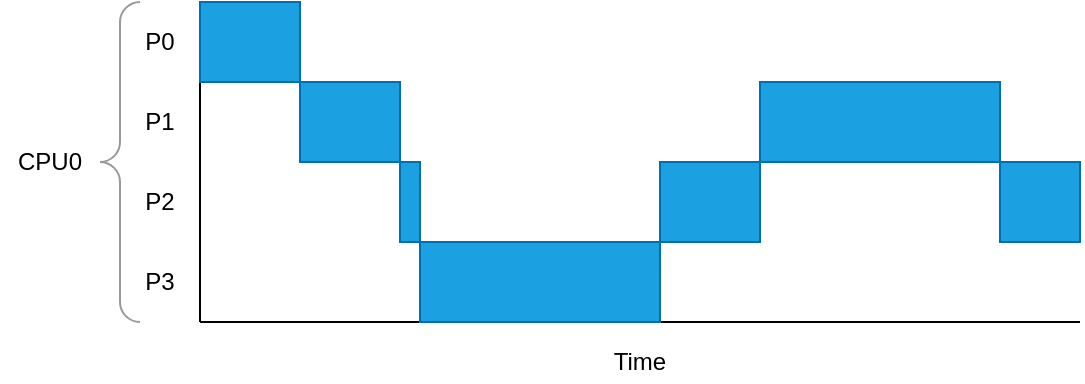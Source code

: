 <mxfile>
    <diagram id="Wq9YU_Hmi8W3u1WJKYqs" name="Page-1">
        <mxGraphModel dx="1181" dy="1290" grid="1" gridSize="10" guides="1" tooltips="1" connect="1" arrows="1" fold="1" page="1" pageScale="1" pageWidth="850" pageHeight="1100" math="0" shadow="0">
            <root>
                <mxCell id="0"/>
                <mxCell id="1" parent="0"/>
                <mxCell id="2" value="" style="endArrow=none;html=1;" edge="1" parent="1">
                    <mxGeometry width="50" height="50" relative="1" as="geometry">
                        <mxPoint x="100" y="160" as="sourcePoint"/>
                        <mxPoint x="100" as="targetPoint"/>
                    </mxGeometry>
                </mxCell>
                <mxCell id="3" value="" style="endArrow=none;html=1;" edge="1" parent="1">
                    <mxGeometry width="50" height="50" relative="1" as="geometry">
                        <mxPoint x="100" y="160" as="sourcePoint"/>
                        <mxPoint x="540" y="160" as="targetPoint"/>
                    </mxGeometry>
                </mxCell>
                <mxCell id="4" value="" style="labelPosition=right;align=left;strokeWidth=1;shape=mxgraph.mockup.markup.curlyBrace;html=1;shadow=0;dashed=0;strokeColor=#999999;direction=north;" vertex="1" parent="1">
                    <mxGeometry x="50" width="20" height="160" as="geometry"/>
                </mxCell>
                <mxCell id="5" value="P0" style="text;html=1;strokeColor=none;fillColor=none;align=center;verticalAlign=middle;whiteSpace=wrap;rounded=0;" vertex="1" parent="1">
                    <mxGeometry x="60" y="10" width="40" height="20" as="geometry"/>
                </mxCell>
                <mxCell id="6" value="P1" style="text;html=1;strokeColor=none;fillColor=none;align=center;verticalAlign=middle;whiteSpace=wrap;rounded=0;" vertex="1" parent="1">
                    <mxGeometry x="60" y="50" width="40" height="20" as="geometry"/>
                </mxCell>
                <mxCell id="7" value="P2" style="text;html=1;strokeColor=none;fillColor=none;align=center;verticalAlign=middle;whiteSpace=wrap;rounded=0;" vertex="1" parent="1">
                    <mxGeometry x="60" y="90" width="40" height="20" as="geometry"/>
                </mxCell>
                <mxCell id="8" value="P3" style="text;html=1;strokeColor=none;fillColor=none;align=center;verticalAlign=middle;whiteSpace=wrap;rounded=0;" vertex="1" parent="1">
                    <mxGeometry x="60" y="130" width="40" height="20" as="geometry"/>
                </mxCell>
                <mxCell id="9" value="CPU0" style="text;html=1;strokeColor=none;fillColor=none;align=center;verticalAlign=middle;whiteSpace=wrap;rounded=0;" vertex="1" parent="1">
                    <mxGeometry y="70" width="50" height="20" as="geometry"/>
                </mxCell>
                <mxCell id="10" value="Time" style="text;html=1;strokeColor=none;fillColor=none;align=center;verticalAlign=middle;whiteSpace=wrap;rounded=0;" vertex="1" parent="1">
                    <mxGeometry x="100" y="170" width="440" height="20" as="geometry"/>
                </mxCell>
                <mxCell id="11" value="" style="rounded=0;whiteSpace=wrap;html=1;fillColor=#1ba1e2;strokeColor=#006EAF;fontColor=#ffffff;" vertex="1" parent="1">
                    <mxGeometry x="100" width="50" height="40" as="geometry"/>
                </mxCell>
                <mxCell id="12" value="" style="rounded=0;whiteSpace=wrap;html=1;fillColor=#1ba1e2;strokeColor=#006EAF;fontColor=#ffffff;" vertex="1" parent="1">
                    <mxGeometry x="150" y="40" width="50" height="40" as="geometry"/>
                </mxCell>
                <mxCell id="13" value="" style="rounded=0;whiteSpace=wrap;html=1;fillColor=#1ba1e2;strokeColor=#006EAF;fontColor=#ffffff;" vertex="1" parent="1">
                    <mxGeometry x="200" y="80" width="10" height="40" as="geometry"/>
                </mxCell>
                <mxCell id="14" value="" style="rounded=0;whiteSpace=wrap;html=1;fillColor=#1ba1e2;strokeColor=#006EAF;fontColor=#ffffff;" vertex="1" parent="1">
                    <mxGeometry x="210" y="120" width="120" height="40" as="geometry"/>
                </mxCell>
                <mxCell id="15" value="" style="rounded=0;whiteSpace=wrap;html=1;fillColor=#1ba1e2;strokeColor=#006EAF;fontColor=#ffffff;" vertex="1" parent="1">
                    <mxGeometry x="330" y="80" width="50" height="40" as="geometry"/>
                </mxCell>
                <mxCell id="16" value="" style="rounded=0;whiteSpace=wrap;html=1;fillColor=#1ba1e2;strokeColor=#006EAF;fontColor=#ffffff;" vertex="1" parent="1">
                    <mxGeometry x="380" y="40" width="120" height="40" as="geometry"/>
                </mxCell>
                <mxCell id="17" value="" style="rounded=0;whiteSpace=wrap;html=1;fillColor=#1ba1e2;strokeColor=#006EAF;fontColor=#ffffff;" vertex="1" parent="1">
                    <mxGeometry x="500" y="80" width="40" height="40" as="geometry"/>
                </mxCell>
            </root>
        </mxGraphModel>
    </diagram>
</mxfile>